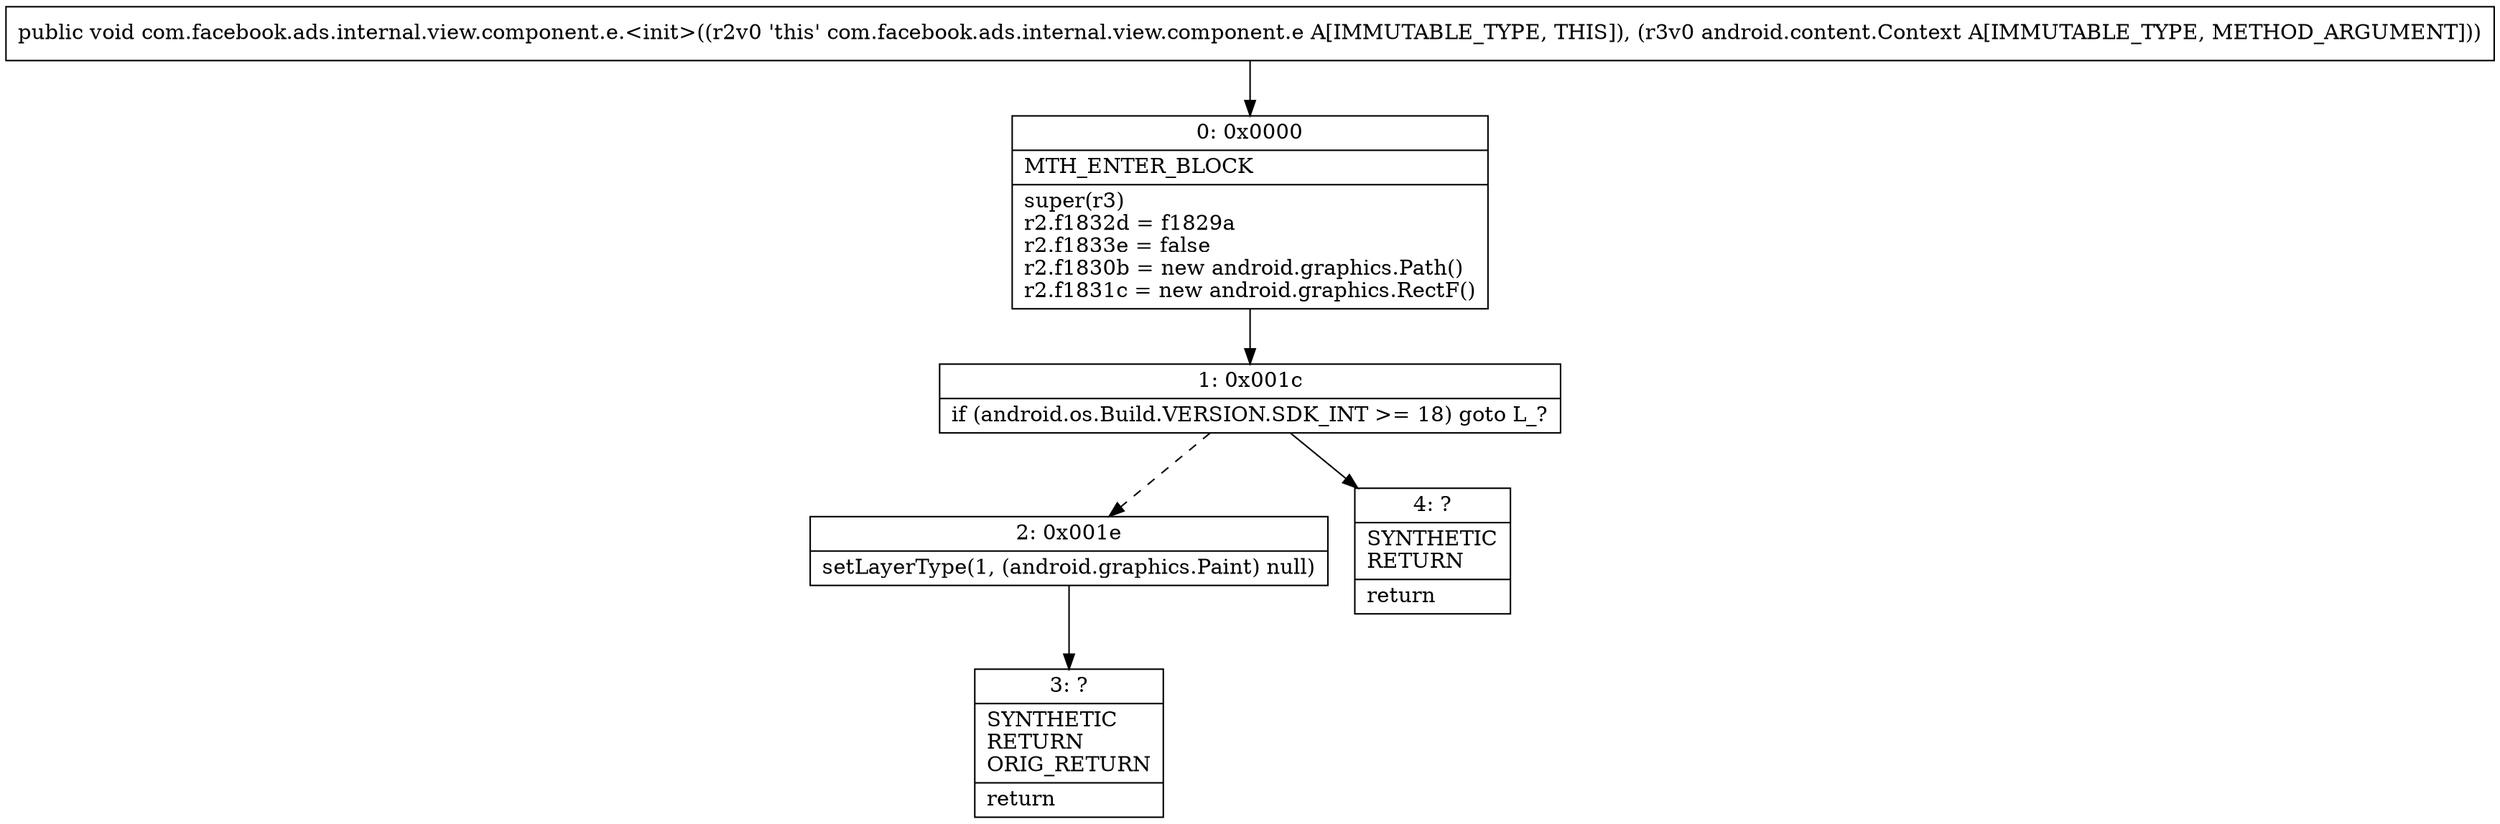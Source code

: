 digraph "CFG forcom.facebook.ads.internal.view.component.e.\<init\>(Landroid\/content\/Context;)V" {
Node_0 [shape=record,label="{0\:\ 0x0000|MTH_ENTER_BLOCK\l|super(r3)\lr2.f1832d = f1829a\lr2.f1833e = false\lr2.f1830b = new android.graphics.Path()\lr2.f1831c = new android.graphics.RectF()\l}"];
Node_1 [shape=record,label="{1\:\ 0x001c|if (android.os.Build.VERSION.SDK_INT \>= 18) goto L_?\l}"];
Node_2 [shape=record,label="{2\:\ 0x001e|setLayerType(1, (android.graphics.Paint) null)\l}"];
Node_3 [shape=record,label="{3\:\ ?|SYNTHETIC\lRETURN\lORIG_RETURN\l|return\l}"];
Node_4 [shape=record,label="{4\:\ ?|SYNTHETIC\lRETURN\l|return\l}"];
MethodNode[shape=record,label="{public void com.facebook.ads.internal.view.component.e.\<init\>((r2v0 'this' com.facebook.ads.internal.view.component.e A[IMMUTABLE_TYPE, THIS]), (r3v0 android.content.Context A[IMMUTABLE_TYPE, METHOD_ARGUMENT])) }"];
MethodNode -> Node_0;
Node_0 -> Node_1;
Node_1 -> Node_2[style=dashed];
Node_1 -> Node_4;
Node_2 -> Node_3;
}

